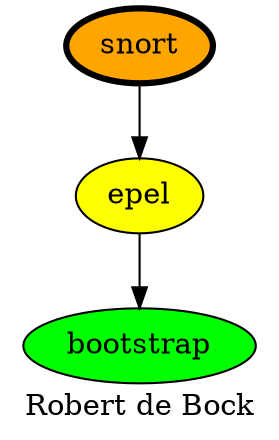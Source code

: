 digraph PhiloDilemma {
  label = "Robert de Bock" ;
  overlap=false
  {
    bootstrap [fillcolor=green style=filled]
    epel [fillcolor=yellow style=filled]
    snort [fillcolor=orange style=filled penwidth=3]
  }
  snort -> epel
  epel -> bootstrap
}
